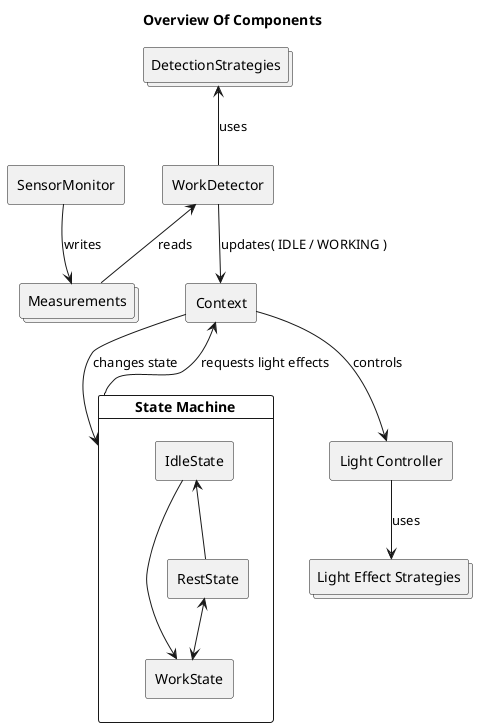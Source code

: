 @startuml

title Overview Of Components

card "State Machine" as sm {
    agent IdleState as idle
    agent WorkState as work
    agent RestState as rest
    idle --> work
    rest <--> work
    idle <-- rest
}
agent Context as context
agent WorkDetector as detector
agent SensorMonitor as monitor
collections Measurements as db
collections "Light Effect Strategies" as strategies
agent "Light Controller" as light
collections DetectionStrategies as ds

context --> light : controls
light --> strategies : uses
context --> sm : changes state
monitor --> db : writes
detector <-- db : reads
detector --> context: updates( IDLE / WORKING )
context <-- sm : requests light effects
ds <-- detector : uses

@enduml